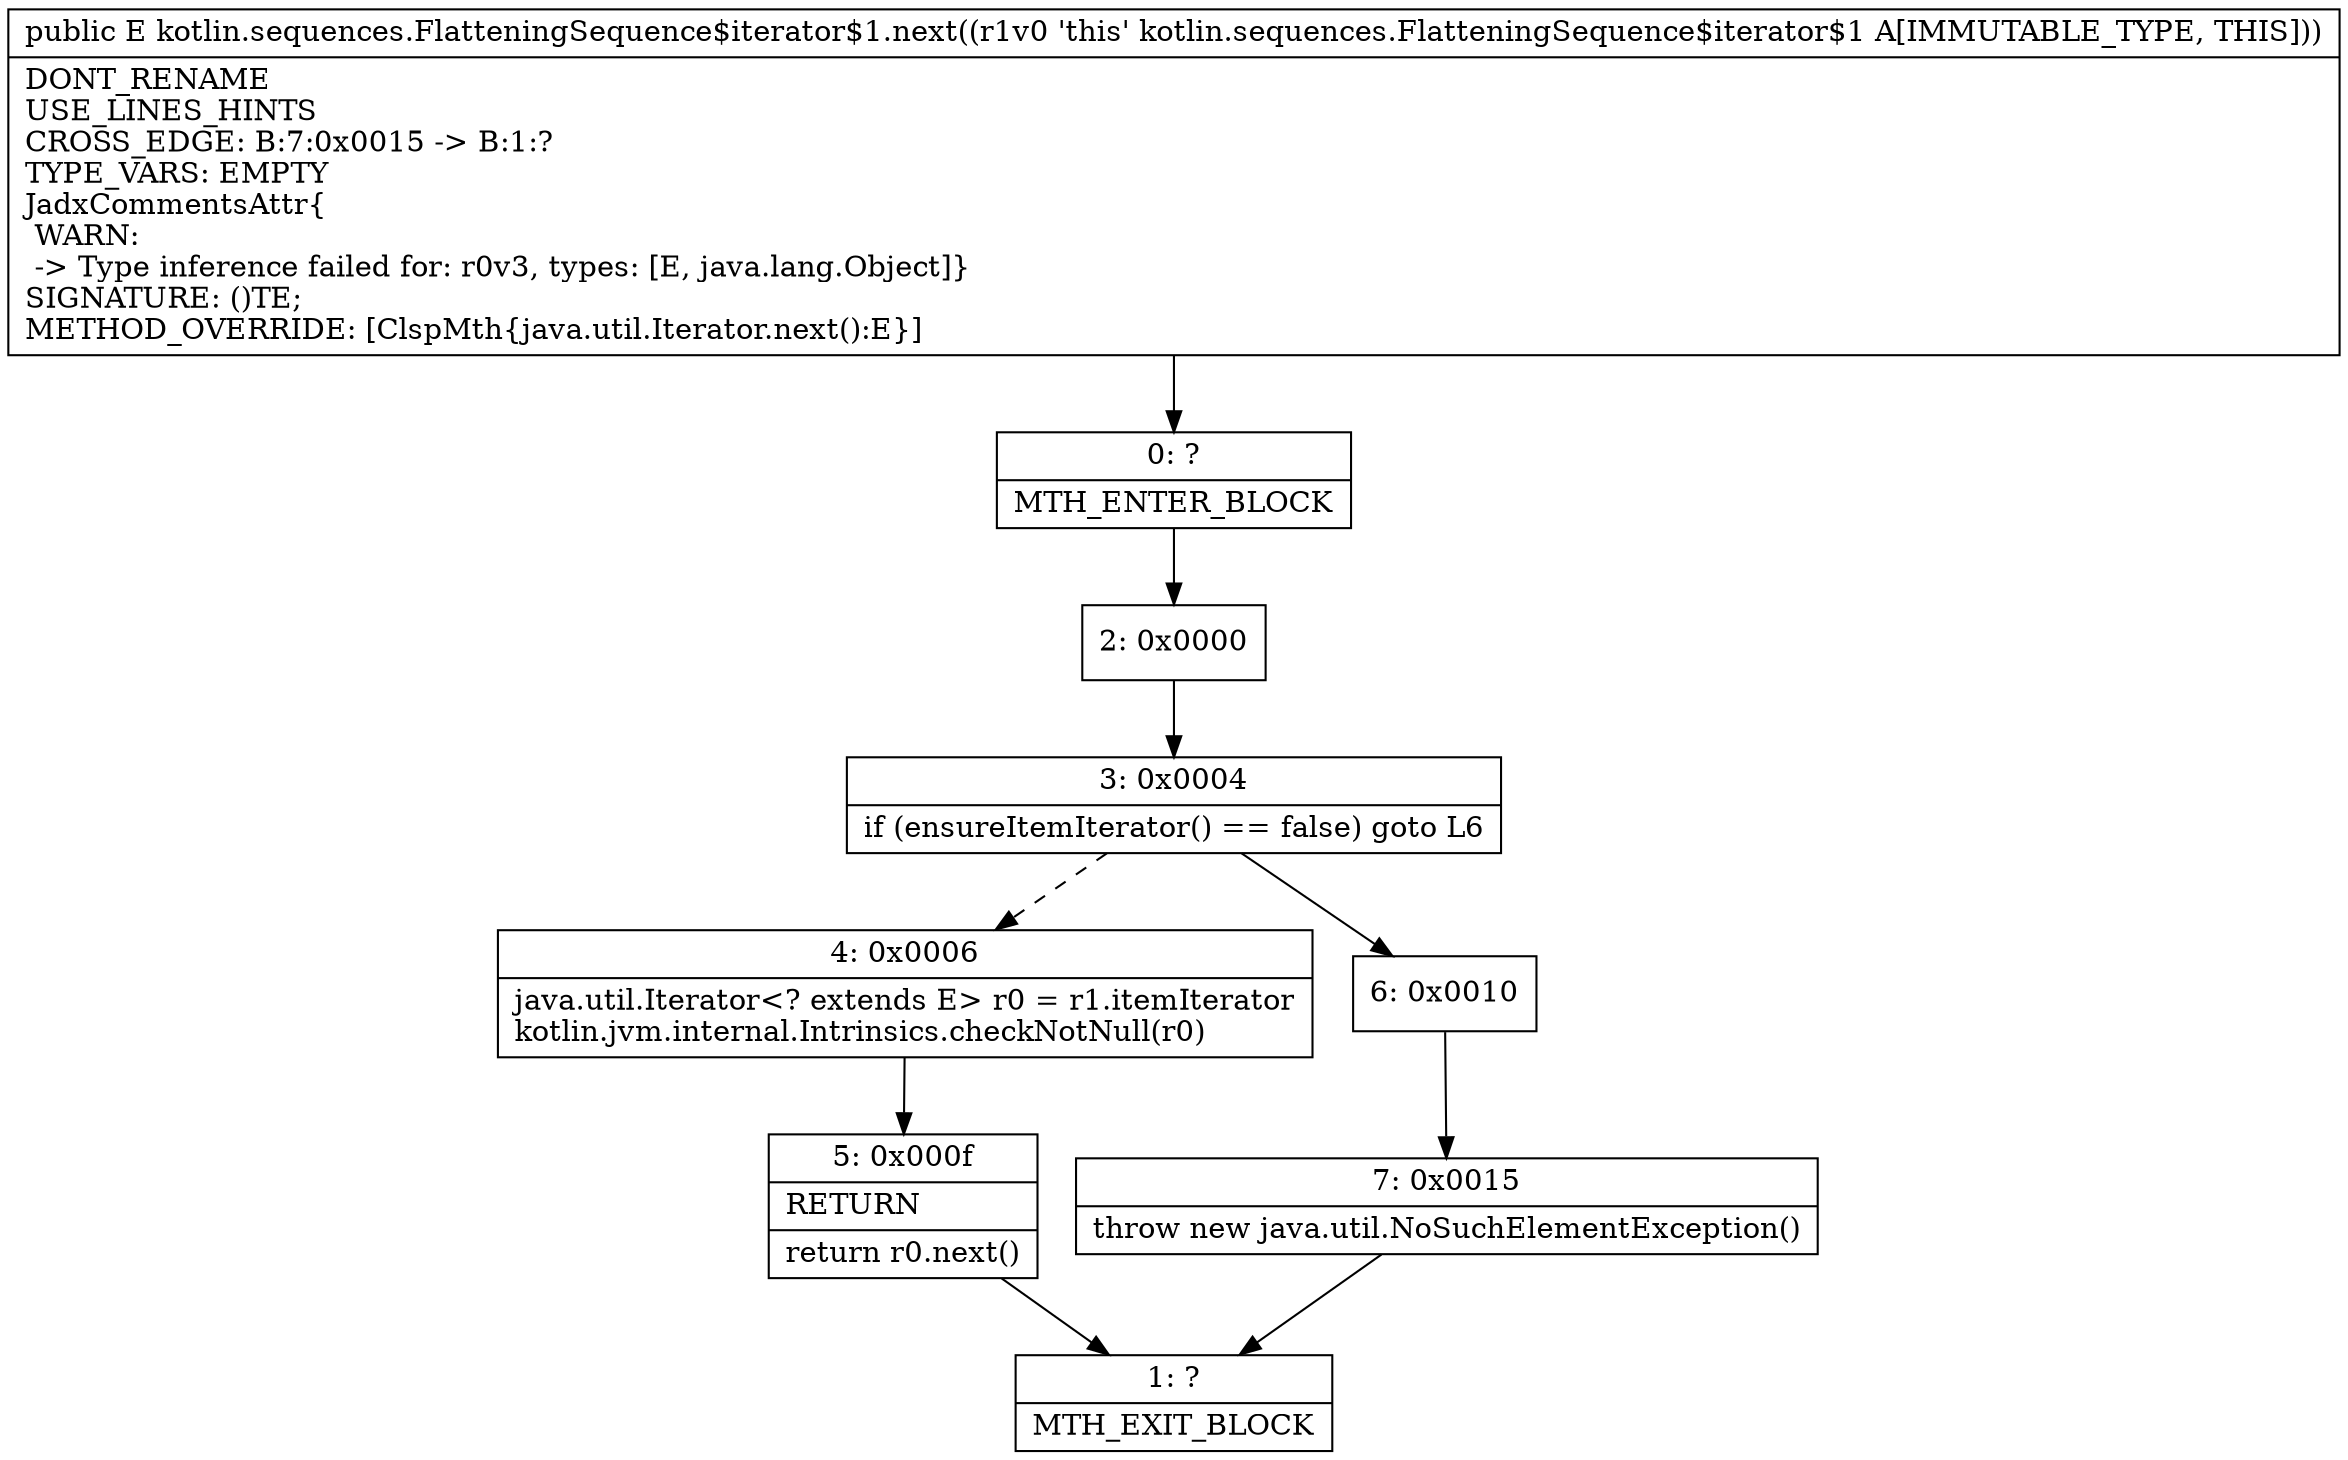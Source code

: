 digraph "CFG forkotlin.sequences.FlatteningSequence$iterator$1.next()Ljava\/lang\/Object;" {
Node_0 [shape=record,label="{0\:\ ?|MTH_ENTER_BLOCK\l}"];
Node_2 [shape=record,label="{2\:\ 0x0000}"];
Node_3 [shape=record,label="{3\:\ 0x0004|if (ensureItemIterator() == false) goto L6\l}"];
Node_4 [shape=record,label="{4\:\ 0x0006|java.util.Iterator\<? extends E\> r0 = r1.itemIterator\lkotlin.jvm.internal.Intrinsics.checkNotNull(r0)\l}"];
Node_5 [shape=record,label="{5\:\ 0x000f|RETURN\l|return r0.next()\l}"];
Node_1 [shape=record,label="{1\:\ ?|MTH_EXIT_BLOCK\l}"];
Node_6 [shape=record,label="{6\:\ 0x0010}"];
Node_7 [shape=record,label="{7\:\ 0x0015|throw new java.util.NoSuchElementException()\l}"];
MethodNode[shape=record,label="{public E kotlin.sequences.FlatteningSequence$iterator$1.next((r1v0 'this' kotlin.sequences.FlatteningSequence$iterator$1 A[IMMUTABLE_TYPE, THIS]))  | DONT_RENAME\lUSE_LINES_HINTS\lCROSS_EDGE: B:7:0x0015 \-\> B:1:?\lTYPE_VARS: EMPTY\lJadxCommentsAttr\{\l WARN: \l \-\> Type inference failed for: r0v3, types: [E, java.lang.Object]\}\lSIGNATURE: ()TE;\lMETHOD_OVERRIDE: [ClspMth\{java.util.Iterator.next():E\}]\l}"];
MethodNode -> Node_0;Node_0 -> Node_2;
Node_2 -> Node_3;
Node_3 -> Node_4[style=dashed];
Node_3 -> Node_6;
Node_4 -> Node_5;
Node_5 -> Node_1;
Node_6 -> Node_7;
Node_7 -> Node_1;
}

